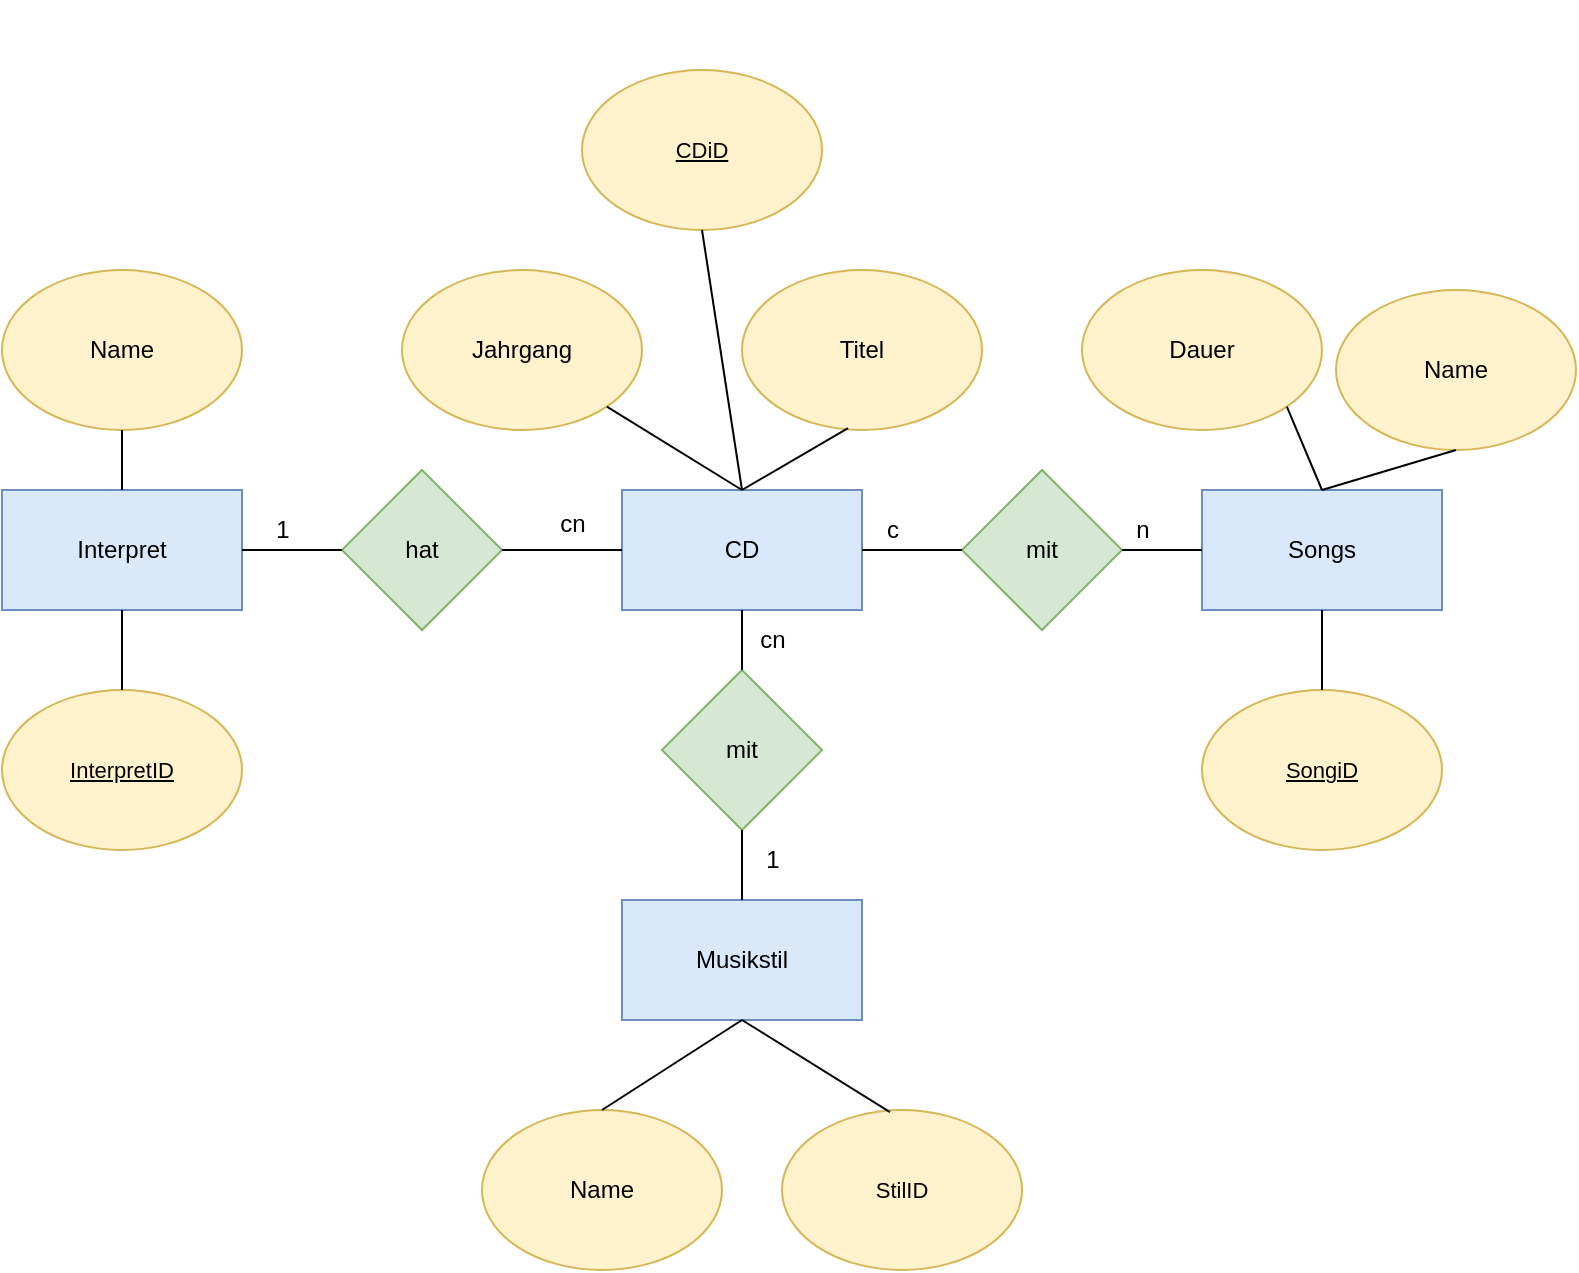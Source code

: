 <mxfile version="20.3.0" type="device"><diagram id="thvM1Wwg9jNrTale8Squ" name="Seite-1"><mxGraphModel dx="1234" dy="787" grid="1" gridSize="10" guides="1" tooltips="1" connect="1" arrows="1" fold="1" page="1" pageScale="1" pageWidth="827" pageHeight="1169" math="0" shadow="0"><root><mxCell id="0"/><mxCell id="1" parent="0"/><mxCell id="hrFlJXd4OFSmJgx4c1a4-1" value="Interpret" style="rounded=0;whiteSpace=wrap;html=1;fillColor=#dae8fc;strokeColor=#6c8ebf;" parent="1" vertex="1"><mxGeometry x="40" y="380" width="120" height="60" as="geometry"/></mxCell><mxCell id="hrFlJXd4OFSmJgx4c1a4-2" value="CD" style="rounded=0;whiteSpace=wrap;html=1;fillColor=#dae8fc;strokeColor=#6c8ebf;" parent="1" vertex="1"><mxGeometry x="350" y="380" width="120" height="60" as="geometry"/></mxCell><mxCell id="hrFlJXd4OFSmJgx4c1a4-3" value="Songs" style="rounded=0;whiteSpace=wrap;html=1;fillColor=#dae8fc;strokeColor=#6c8ebf;" parent="1" vertex="1"><mxGeometry x="640" y="380" width="120" height="60" as="geometry"/></mxCell><mxCell id="hrFlJXd4OFSmJgx4c1a4-4" value="Musikstil" style="rounded=0;whiteSpace=wrap;html=1;fillColor=#dae8fc;strokeColor=#6c8ebf;" parent="1" vertex="1"><mxGeometry x="350" y="585" width="120" height="60" as="geometry"/></mxCell><mxCell id="hrFlJXd4OFSmJgx4c1a4-5" value="Name" style="ellipse;whiteSpace=wrap;html=1;fillColor=#fff2cc;strokeColor=#d6b656;" parent="1" vertex="1"><mxGeometry x="40" y="270" width="120" height="80" as="geometry"/></mxCell><mxCell id="hrFlJXd4OFSmJgx4c1a4-6" value="Jahrgang" style="ellipse;whiteSpace=wrap;html=1;fillColor=#fff2cc;strokeColor=#d6b656;" parent="1" vertex="1"><mxGeometry x="240" y="270" width="120" height="80" as="geometry"/></mxCell><mxCell id="hrFlJXd4OFSmJgx4c1a4-7" value="Titel" style="ellipse;whiteSpace=wrap;html=1;fillColor=#fff2cc;strokeColor=#d6b656;" parent="1" vertex="1"><mxGeometry x="410" y="270" width="120" height="80" as="geometry"/></mxCell><mxCell id="hrFlJXd4OFSmJgx4c1a4-8" value="Dauer" style="ellipse;whiteSpace=wrap;html=1;fillColor=#fff2cc;strokeColor=#d6b656;" parent="1" vertex="1"><mxGeometry x="580" y="270" width="120" height="80" as="geometry"/></mxCell><mxCell id="hrFlJXd4OFSmJgx4c1a4-9" value="Name" style="ellipse;whiteSpace=wrap;html=1;fillColor=#fff2cc;strokeColor=#d6b656;" parent="1" vertex="1"><mxGeometry x="707" y="280" width="120" height="80" as="geometry"/></mxCell><mxCell id="hrFlJXd4OFSmJgx4c1a4-10" value="Name" style="ellipse;whiteSpace=wrap;html=1;fillColor=#fff2cc;strokeColor=#d6b656;" parent="1" vertex="1"><mxGeometry x="280" y="690" width="120" height="80" as="geometry"/></mxCell><mxCell id="hrFlJXd4OFSmJgx4c1a4-11" value="hat" style="rhombus;whiteSpace=wrap;html=1;fillColor=#d5e8d4;strokeColor=#82b366;" parent="1" vertex="1"><mxGeometry x="210" y="370" width="80" height="80" as="geometry"/></mxCell><mxCell id="hrFlJXd4OFSmJgx4c1a4-12" value="mit" style="rhombus;whiteSpace=wrap;html=1;fillColor=#d5e8d4;strokeColor=#82b366;" parent="1" vertex="1"><mxGeometry x="520" y="370" width="80" height="80" as="geometry"/></mxCell><mxCell id="hrFlJXd4OFSmJgx4c1a4-13" value="mit" style="rhombus;whiteSpace=wrap;html=1;fillColor=#d5e8d4;strokeColor=#82b366;" parent="1" vertex="1"><mxGeometry x="370" y="470" width="80" height="80" as="geometry"/></mxCell><mxCell id="hrFlJXd4OFSmJgx4c1a4-14" value="" style="endArrow=none;html=1;rounded=0;entryX=0.5;entryY=1;entryDx=0;entryDy=0;exitX=0.5;exitY=0;exitDx=0;exitDy=0;" parent="1" source="hrFlJXd4OFSmJgx4c1a4-4" target="hrFlJXd4OFSmJgx4c1a4-13" edge="1"><mxGeometry width="50" height="50" relative="1" as="geometry"><mxPoint x="390" y="600" as="sourcePoint"/><mxPoint x="440" y="550" as="targetPoint"/></mxGeometry></mxCell><mxCell id="hrFlJXd4OFSmJgx4c1a4-15" value="" style="endArrow=none;html=1;rounded=0;entryX=0.5;entryY=1;entryDx=0;entryDy=0;exitX=0.5;exitY=0;exitDx=0;exitDy=0;" parent="1" source="hrFlJXd4OFSmJgx4c1a4-10" target="hrFlJXd4OFSmJgx4c1a4-4" edge="1"><mxGeometry width="50" height="50" relative="1" as="geometry"><mxPoint x="390" y="600" as="sourcePoint"/><mxPoint x="440" y="550" as="targetPoint"/></mxGeometry></mxCell><mxCell id="hrFlJXd4OFSmJgx4c1a4-16" value="" style="endArrow=none;html=1;rounded=0;entryX=1;entryY=0.5;entryDx=0;entryDy=0;exitX=0;exitY=0.5;exitDx=0;exitDy=0;" parent="1" source="hrFlJXd4OFSmJgx4c1a4-11" target="hrFlJXd4OFSmJgx4c1a4-1" edge="1"><mxGeometry width="50" height="50" relative="1" as="geometry"><mxPoint x="390" y="600" as="sourcePoint"/><mxPoint x="440" y="550" as="targetPoint"/></mxGeometry></mxCell><mxCell id="hrFlJXd4OFSmJgx4c1a4-17" value="" style="endArrow=none;html=1;rounded=0;entryX=1;entryY=0.5;entryDx=0;entryDy=0;exitX=0;exitY=0.5;exitDx=0;exitDy=0;" parent="1" source="hrFlJXd4OFSmJgx4c1a4-2" target="hrFlJXd4OFSmJgx4c1a4-11" edge="1"><mxGeometry width="50" height="50" relative="1" as="geometry"><mxPoint x="390" y="600" as="sourcePoint"/><mxPoint x="440" y="550" as="targetPoint"/></mxGeometry></mxCell><mxCell id="hrFlJXd4OFSmJgx4c1a4-18" value="" style="endArrow=none;html=1;rounded=0;entryX=1;entryY=0.5;entryDx=0;entryDy=0;" parent="1" source="hrFlJXd4OFSmJgx4c1a4-12" target="hrFlJXd4OFSmJgx4c1a4-2" edge="1"><mxGeometry width="50" height="50" relative="1" as="geometry"><mxPoint x="390" y="600" as="sourcePoint"/><mxPoint x="440" y="550" as="targetPoint"/></mxGeometry></mxCell><mxCell id="hrFlJXd4OFSmJgx4c1a4-19" value="" style="endArrow=none;html=1;rounded=0;entryX=0;entryY=0.5;entryDx=0;entryDy=0;exitX=1;exitY=0.5;exitDx=0;exitDy=0;" parent="1" source="hrFlJXd4OFSmJgx4c1a4-12" target="hrFlJXd4OFSmJgx4c1a4-3" edge="1"><mxGeometry width="50" height="50" relative="1" as="geometry"><mxPoint x="390" y="600" as="sourcePoint"/><mxPoint x="440" y="550" as="targetPoint"/></mxGeometry></mxCell><mxCell id="hrFlJXd4OFSmJgx4c1a4-20" value="" style="endArrow=none;html=1;rounded=0;entryX=0.5;entryY=1;entryDx=0;entryDy=0;exitX=0.5;exitY=0;exitDx=0;exitDy=0;" parent="1" source="hrFlJXd4OFSmJgx4c1a4-1" target="hrFlJXd4OFSmJgx4c1a4-5" edge="1"><mxGeometry width="50" height="50" relative="1" as="geometry"><mxPoint x="390" y="600" as="sourcePoint"/><mxPoint x="440" y="550" as="targetPoint"/></mxGeometry></mxCell><mxCell id="hrFlJXd4OFSmJgx4c1a4-21" value="" style="endArrow=none;html=1;rounded=0;entryX=1;entryY=1;entryDx=0;entryDy=0;exitX=0.5;exitY=0;exitDx=0;exitDy=0;" parent="1" source="hrFlJXd4OFSmJgx4c1a4-2" target="hrFlJXd4OFSmJgx4c1a4-6" edge="1"><mxGeometry width="50" height="50" relative="1" as="geometry"><mxPoint x="390" y="600" as="sourcePoint"/><mxPoint x="440" y="550" as="targetPoint"/></mxGeometry></mxCell><mxCell id="hrFlJXd4OFSmJgx4c1a4-22" value="" style="endArrow=none;html=1;rounded=0;entryX=0.442;entryY=0.988;entryDx=0;entryDy=0;entryPerimeter=0;exitX=0.5;exitY=0;exitDx=0;exitDy=0;" parent="1" source="hrFlJXd4OFSmJgx4c1a4-2" target="hrFlJXd4OFSmJgx4c1a4-7" edge="1"><mxGeometry width="50" height="50" relative="1" as="geometry"><mxPoint x="390" y="600" as="sourcePoint"/><mxPoint x="440" y="550" as="targetPoint"/></mxGeometry></mxCell><mxCell id="hrFlJXd4OFSmJgx4c1a4-23" value="" style="endArrow=none;html=1;rounded=0;entryX=0.5;entryY=1;entryDx=0;entryDy=0;exitX=0.5;exitY=0;exitDx=0;exitDy=0;" parent="1" source="hrFlJXd4OFSmJgx4c1a4-3" target="hrFlJXd4OFSmJgx4c1a4-9" edge="1"><mxGeometry width="50" height="50" relative="1" as="geometry"><mxPoint x="390" y="600" as="sourcePoint"/><mxPoint x="700" y="310" as="targetPoint"/></mxGeometry></mxCell><mxCell id="hrFlJXd4OFSmJgx4c1a4-24" value="" style="endArrow=none;html=1;rounded=0;entryX=0.5;entryY=0;entryDx=0;entryDy=0;exitX=1;exitY=1;exitDx=0;exitDy=0;" parent="1" source="hrFlJXd4OFSmJgx4c1a4-8" target="hrFlJXd4OFSmJgx4c1a4-3" edge="1"><mxGeometry width="50" height="50" relative="1" as="geometry"><mxPoint x="390" y="600" as="sourcePoint"/><mxPoint x="440" y="550" as="targetPoint"/></mxGeometry></mxCell><mxCell id="hrFlJXd4OFSmJgx4c1a4-25" value="" style="endArrow=none;html=1;rounded=0;entryX=0.5;entryY=1;entryDx=0;entryDy=0;exitX=0.5;exitY=0;exitDx=0;exitDy=0;" parent="1" source="hrFlJXd4OFSmJgx4c1a4-13" target="hrFlJXd4OFSmJgx4c1a4-2" edge="1"><mxGeometry width="50" height="50" relative="1" as="geometry"><mxPoint x="390" y="600" as="sourcePoint"/><mxPoint x="440" y="550" as="targetPoint"/></mxGeometry></mxCell><mxCell id="hrFlJXd4OFSmJgx4c1a4-26" value="1" style="text;html=1;align=center;verticalAlign=middle;resizable=0;points=[];autosize=1;strokeColor=none;fillColor=none;" parent="1" vertex="1"><mxGeometry x="165" y="385" width="30" height="30" as="geometry"/></mxCell><mxCell id="hrFlJXd4OFSmJgx4c1a4-27" value="&lt;span style=&quot;color: rgba(0, 0, 0, 0); font-family: monospace; font-size: 0px; text-align: start;&quot;&gt;%3CmxGraphModel%3E%3Croot%3E%3CmxCell%20id%3D%220%22%2F%3E%3CmxCell%20id%3D%221%22%20parent%3D%220%22%2F%3E%3CmxCell%20id%3D%222%22%20value%3D%22%22%20style%3D%22rhombus%3BwhiteSpace%3Dwrap%3Bhtml%3D1%3BfillColor%3D%23d5e8d4%3BstrokeColor%3D%2382b366%3B%22%20vertex%3D%221%22%20parent%3D%221%22%3E%3CmxGeometry%20x%3D%22370%22%20y%3D%22530%22%20width%3D%2280%22%20height%3D%2280%22%20as%3D%22geometry%22%2F%3E%3C%2FmxCell%3E%3C%2Froot%3E%3C%2FmxGraphModel%3E&lt;/span&gt;&lt;span style=&quot;color: rgba(0, 0, 0, 0); font-family: monospace; font-size: 0px; text-align: start;&quot;&gt;%3CmxGraphModel%3E%3Croot%3E%3CmxCell%20id%3D%220%22%2F%3E%3CmxCell%20id%3D%221%22%20parent%3D%220%22%2F%3E%3CmxCell%20id%3D%222%22%20value%3D%22%22%20style%3D%22rhombus%3BwhiteSpace%3Dwrap%3Bhtml%3D1%3BfillColor%3D%23d5e8d4%3BstrokeColor%3D%2382b366%3B%22%20vertex%3D%221%22%20parent%3D%221%22%3E%3CmxGeometry%20x%3D%22370%22%20y%3D%22530%22%20width%3D%2280%22%20height%3D%2280%22%20as%3D%22geometry%22%2F%3E%3C%2FmxCell%3E%3C%2Froot%3E%3C%2FmxGraphModel%3E&lt;/span&gt;" style="text;html=1;align=center;verticalAlign=middle;resizable=0;points=[];autosize=1;strokeColor=none;fillColor=none;" parent="1" vertex="1"><mxGeometry x="160" y="135" width="20" height="30" as="geometry"/></mxCell><mxCell id="hrFlJXd4OFSmJgx4c1a4-30" value="&lt;span style=&quot;font-size: 12px;&quot;&gt;cn&lt;/span&gt;" style="text;html=1;align=center;verticalAlign=middle;resizable=0;points=[];autosize=1;strokeColor=none;fillColor=none;fontSize=19;" parent="1" vertex="1"><mxGeometry x="305" y="375" width="40" height="40" as="geometry"/></mxCell><mxCell id="hrFlJXd4OFSmJgx4c1a4-31" value="c" style="text;html=1;align=center;verticalAlign=middle;resizable=0;points=[];autosize=1;strokeColor=none;fillColor=none;fontSize=12;" parent="1" vertex="1"><mxGeometry x="470" y="385" width="30" height="30" as="geometry"/></mxCell><mxCell id="hrFlJXd4OFSmJgx4c1a4-32" value="n" style="text;html=1;align=center;verticalAlign=middle;resizable=0;points=[];autosize=1;strokeColor=none;fillColor=none;fontSize=12;" parent="1" vertex="1"><mxGeometry x="595" y="385" width="30" height="30" as="geometry"/></mxCell><mxCell id="hrFlJXd4OFSmJgx4c1a4-33" value="cn" style="text;html=1;align=center;verticalAlign=middle;resizable=0;points=[];autosize=1;strokeColor=none;fillColor=none;fontSize=12;" parent="1" vertex="1"><mxGeometry x="405" y="440" width="40" height="30" as="geometry"/></mxCell><mxCell id="hrFlJXd4OFSmJgx4c1a4-34" value="1" style="text;html=1;align=center;verticalAlign=middle;resizable=0;points=[];autosize=1;strokeColor=none;fillColor=none;fontSize=12;" parent="1" vertex="1"><mxGeometry x="410" y="550" width="30" height="30" as="geometry"/></mxCell><mxCell id="rWMWm8i4tl6JIYqVGxzr-1" value="&lt;u&gt;InterpretID&lt;/u&gt;" style="ellipse;whiteSpace=wrap;html=1;fontSize=11;fillColor=#fff2cc;strokeColor=#d6b656;" vertex="1" parent="1"><mxGeometry x="40" y="480" width="120" height="80" as="geometry"/></mxCell><mxCell id="rWMWm8i4tl6JIYqVGxzr-2" value="" style="endArrow=none;html=1;rounded=0;fontSize=11;exitX=0.5;exitY=0;exitDx=0;exitDy=0;entryX=0.5;entryY=1;entryDx=0;entryDy=0;" edge="1" parent="1" source="rWMWm8i4tl6JIYqVGxzr-1" target="hrFlJXd4OFSmJgx4c1a4-1"><mxGeometry width="50" height="50" relative="1" as="geometry"><mxPoint x="390" y="430" as="sourcePoint"/><mxPoint x="440" y="380" as="targetPoint"/></mxGeometry></mxCell><mxCell id="rWMWm8i4tl6JIYqVGxzr-3" value="&lt;u&gt;CDiD&lt;/u&gt;" style="ellipse;whiteSpace=wrap;html=1;fontSize=11;fillColor=#fff2cc;strokeColor=#d6b656;" vertex="1" parent="1"><mxGeometry x="330" y="170" width="120" height="80" as="geometry"/></mxCell><mxCell id="rWMWm8i4tl6JIYqVGxzr-4" value="" style="endArrow=none;html=1;rounded=0;fontSize=11;entryX=0.5;entryY=1;entryDx=0;entryDy=0;exitX=0.5;exitY=0;exitDx=0;exitDy=0;" edge="1" parent="1" source="hrFlJXd4OFSmJgx4c1a4-2" target="rWMWm8i4tl6JIYqVGxzr-3"><mxGeometry width="50" height="50" relative="1" as="geometry"><mxPoint x="390" y="430" as="sourcePoint"/><mxPoint x="440" y="380" as="targetPoint"/></mxGeometry></mxCell><mxCell id="rWMWm8i4tl6JIYqVGxzr-5" value="StilID" style="ellipse;whiteSpace=wrap;html=1;fontSize=11;fillColor=#fff2cc;strokeColor=#d6b656;" vertex="1" parent="1"><mxGeometry x="430" y="690" width="120" height="80" as="geometry"/></mxCell><mxCell id="rWMWm8i4tl6JIYqVGxzr-6" value="" style="endArrow=none;html=1;rounded=0;fontSize=11;exitX=0.5;exitY=1;exitDx=0;exitDy=0;entryX=0.45;entryY=0.013;entryDx=0;entryDy=0;entryPerimeter=0;" edge="1" parent="1" source="hrFlJXd4OFSmJgx4c1a4-4" target="rWMWm8i4tl6JIYqVGxzr-5"><mxGeometry width="50" height="50" relative="1" as="geometry"><mxPoint x="390" y="430" as="sourcePoint"/><mxPoint x="440" y="380" as="targetPoint"/></mxGeometry></mxCell><mxCell id="rWMWm8i4tl6JIYqVGxzr-7" value="&lt;u&gt;SongiD&lt;/u&gt;" style="ellipse;whiteSpace=wrap;html=1;fontSize=11;fillColor=#fff2cc;strokeColor=#d6b656;" vertex="1" parent="1"><mxGeometry x="640" y="480" width="120" height="80" as="geometry"/></mxCell><mxCell id="rWMWm8i4tl6JIYqVGxzr-11" value="" style="endArrow=none;html=1;rounded=0;fontSize=11;exitX=0.5;exitY=0;exitDx=0;exitDy=0;entryX=0.5;entryY=1;entryDx=0;entryDy=0;" edge="1" parent="1" source="rWMWm8i4tl6JIYqVGxzr-7" target="hrFlJXd4OFSmJgx4c1a4-3"><mxGeometry width="50" height="50" relative="1" as="geometry"><mxPoint x="390" y="430" as="sourcePoint"/><mxPoint x="440" y="380" as="targetPoint"/></mxGeometry></mxCell></root></mxGraphModel></diagram></mxfile>